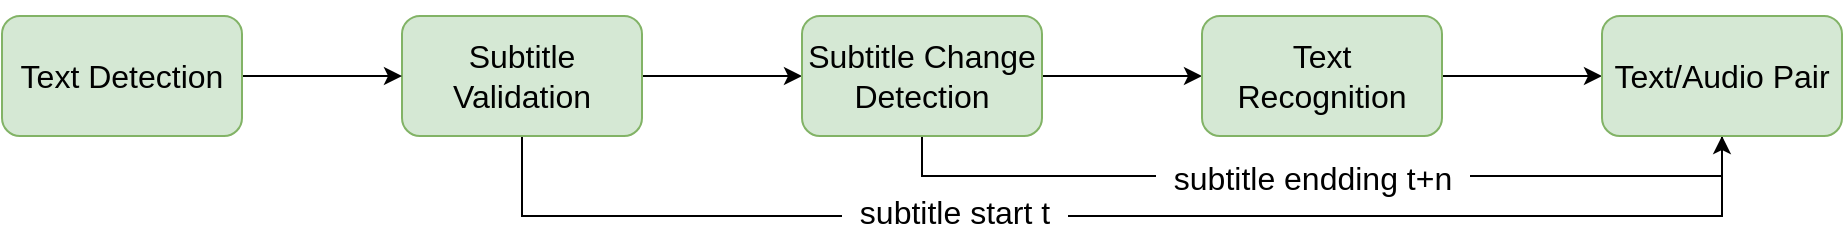 <mxfile version="14.9.3" type="github"><diagram id="u7RFNSgmH6CowNI7wiRs" name="Page-1"><mxGraphModel dx="1513" dy="722" grid="0" gridSize="10" guides="1" tooltips="1" connect="1" arrows="1" fold="1" page="0" pageScale="1" pageWidth="827" pageHeight="1169" math="0" shadow="0"><root><mxCell id="0"/><mxCell id="1" parent="0"/><mxCell id="O3lEWMiRyyuiaHg8P2Vv-11" value="" style="edgeStyle=orthogonalEdgeStyle;rounded=0;orthogonalLoop=1;jettySize=auto;html=1;" edge="1" parent="1" source="O3lEWMiRyyuiaHg8P2Vv-1" target="O3lEWMiRyyuiaHg8P2Vv-10"><mxGeometry relative="1" as="geometry"/></mxCell><mxCell id="O3lEWMiRyyuiaHg8P2Vv-19" style="edgeStyle=orthogonalEdgeStyle;rounded=0;orthogonalLoop=1;jettySize=auto;html=1;entryX=0.5;entryY=1;entryDx=0;entryDy=0;" edge="1" parent="1" source="O3lEWMiRyyuiaHg8P2Vv-1" target="O3lEWMiRyyuiaHg8P2Vv-14"><mxGeometry relative="1" as="geometry"><Array as="points"><mxPoint x="68" y="333"/><mxPoint x="668" y="333"/></Array></mxGeometry></mxCell><mxCell id="O3lEWMiRyyuiaHg8P2Vv-20" value="&lt;font style=&quot;font-size: 16px&quot;&gt;&amp;nbsp; subtitle start t&amp;nbsp;&amp;nbsp;&lt;/font&gt;" style="edgeLabel;html=1;align=center;verticalAlign=middle;resizable=0;points=[];fontSize=16;" vertex="1" connectable="0" parent="O3lEWMiRyyuiaHg8P2Vv-19"><mxGeometry x="-0.017" y="-1" relative="1" as="geometry"><mxPoint x="-78" y="-3" as="offset"/></mxGeometry></mxCell><mxCell id="O3lEWMiRyyuiaHg8P2Vv-1" value="&lt;font style=&quot;font-size: 16px&quot;&gt;Subtitle Validation&lt;/font&gt;" style="rounded=1;whiteSpace=wrap;html=1;fillColor=#d5e8d4;strokeColor=#82b366;" vertex="1" parent="1"><mxGeometry x="8" y="233" width="120" height="60" as="geometry"/></mxCell><mxCell id="O3lEWMiRyyuiaHg8P2Vv-9" value="" style="edgeStyle=orthogonalEdgeStyle;rounded=0;orthogonalLoop=1;jettySize=auto;html=1;" edge="1" parent="1" source="O3lEWMiRyyuiaHg8P2Vv-8" target="O3lEWMiRyyuiaHg8P2Vv-1"><mxGeometry relative="1" as="geometry"/></mxCell><mxCell id="O3lEWMiRyyuiaHg8P2Vv-8" value="&lt;font style=&quot;font-size: 16px&quot;&gt;Text Detection&lt;/font&gt;" style="rounded=1;whiteSpace=wrap;html=1;fillColor=#d5e8d4;strokeColor=#82b366;" vertex="1" parent="1"><mxGeometry x="-192" y="233" width="120" height="60" as="geometry"/></mxCell><mxCell id="O3lEWMiRyyuiaHg8P2Vv-13" value="" style="edgeStyle=orthogonalEdgeStyle;rounded=0;orthogonalLoop=1;jettySize=auto;html=1;" edge="1" parent="1" source="O3lEWMiRyyuiaHg8P2Vv-10" target="O3lEWMiRyyuiaHg8P2Vv-12"><mxGeometry relative="1" as="geometry"/></mxCell><mxCell id="O3lEWMiRyyuiaHg8P2Vv-21" style="edgeStyle=orthogonalEdgeStyle;rounded=0;orthogonalLoop=1;jettySize=auto;html=1;entryX=0.5;entryY=0;entryDx=0;entryDy=0;" edge="1" parent="1" source="O3lEWMiRyyuiaHg8P2Vv-10" target="O3lEWMiRyyuiaHg8P2Vv-14"><mxGeometry relative="1" as="geometry"><mxPoint x="602.294" y="113.294" as="targetPoint"/><Array as="points"><mxPoint x="268" y="313"/><mxPoint x="668" y="313"/></Array></mxGeometry></mxCell><mxCell id="O3lEWMiRyyuiaHg8P2Vv-22" value="&lt;font style=&quot;font-size: 16px&quot;&gt;&amp;nbsp; subtitle endding t+n&amp;nbsp;&amp;nbsp;&lt;/font&gt;" style="edgeLabel;html=1;align=center;verticalAlign=middle;resizable=0;points=[];fontSize=16;" vertex="1" connectable="0" parent="O3lEWMiRyyuiaHg8P2Vv-21"><mxGeometry x="-0.087" y="-1" relative="1" as="geometry"><mxPoint x="-14" as="offset"/></mxGeometry></mxCell><mxCell id="O3lEWMiRyyuiaHg8P2Vv-10" value="&lt;font style=&quot;font-size: 16px;&quot;&gt;Subtitle Change Detection&lt;/font&gt;" style="rounded=1;whiteSpace=wrap;html=1;fillColor=#d5e8d4;strokeColor=#82b366;fontSize=16;" vertex="1" parent="1"><mxGeometry x="208" y="233" width="120" height="60" as="geometry"/></mxCell><mxCell id="O3lEWMiRyyuiaHg8P2Vv-15" value="" style="edgeStyle=orthogonalEdgeStyle;rounded=0;orthogonalLoop=1;jettySize=auto;html=1;" edge="1" parent="1" source="O3lEWMiRyyuiaHg8P2Vv-12" target="O3lEWMiRyyuiaHg8P2Vv-14"><mxGeometry relative="1" as="geometry"/></mxCell><mxCell id="O3lEWMiRyyuiaHg8P2Vv-12" value="&lt;font style=&quot;font-size: 16px&quot;&gt;Text Recognition&lt;/font&gt;" style="rounded=1;whiteSpace=wrap;html=1;fillColor=#d5e8d4;strokeColor=#82b366;" vertex="1" parent="1"><mxGeometry x="408" y="233" width="120" height="60" as="geometry"/></mxCell><mxCell id="O3lEWMiRyyuiaHg8P2Vv-14" value="&lt;font style=&quot;font-size: 16px&quot;&gt;Text/Audio Pair&lt;/font&gt;" style="rounded=1;whiteSpace=wrap;html=1;fillColor=#d5e8d4;strokeColor=#82b366;" vertex="1" parent="1"><mxGeometry x="608" y="233" width="120" height="60" as="geometry"/></mxCell></root></mxGraphModel></diagram></mxfile>